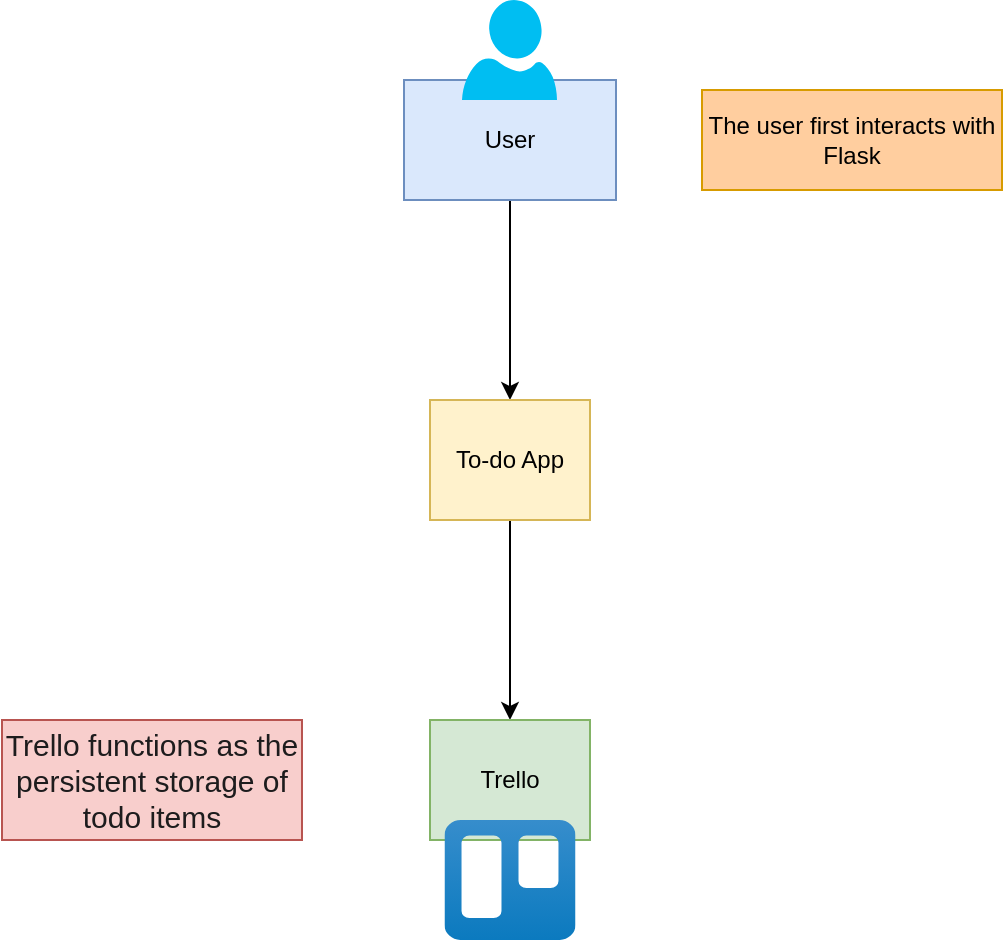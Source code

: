 <mxfile version="14.5.8" type="device"><diagram id="eeOq2QmOV3hE52CrSOIv" name="Page-1"><mxGraphModel dx="2037" dy="1099" grid="1" gridSize="10" guides="1" tooltips="1" connect="1" arrows="1" fold="1" page="1" pageScale="1" pageWidth="827" pageHeight="1169" math="0" shadow="0"><root><mxCell id="0"/><mxCell id="1" parent="0"/><mxCell id="03vKCTc3lj1FN-Q6MAMA-6" value="" style="edgeStyle=orthogonalEdgeStyle;rounded=0;orthogonalLoop=1;jettySize=auto;html=1;" edge="1" parent="1" source="03vKCTc3lj1FN-Q6MAMA-1" target="03vKCTc3lj1FN-Q6MAMA-5"><mxGeometry relative="1" as="geometry"/></mxCell><mxCell id="03vKCTc3lj1FN-Q6MAMA-1" value="User" style="text;html=1;fillColor=#dae8fc;align=center;verticalAlign=middle;whiteSpace=wrap;rounded=0;strokeColor=#6c8ebf;" vertex="1" parent="1"><mxGeometry x="361" y="140" width="106" height="60" as="geometry"/></mxCell><mxCell id="03vKCTc3lj1FN-Q6MAMA-4" value="" style="verticalLabelPosition=bottom;html=1;verticalAlign=top;align=center;strokeColor=none;fillColor=#00BEF2;shape=mxgraph.azure.user;" vertex="1" parent="1"><mxGeometry x="390" y="100" width="47.5" height="50" as="geometry"/></mxCell><mxCell id="03vKCTc3lj1FN-Q6MAMA-8" value="" style="edgeStyle=orthogonalEdgeStyle;rounded=0;orthogonalLoop=1;jettySize=auto;html=1;" edge="1" parent="1" source="03vKCTc3lj1FN-Q6MAMA-5" target="03vKCTc3lj1FN-Q6MAMA-7"><mxGeometry relative="1" as="geometry"/></mxCell><mxCell id="03vKCTc3lj1FN-Q6MAMA-5" value="To-do App&lt;br&gt;" style="text;html=1;fillColor=#fff2cc;align=center;verticalAlign=middle;whiteSpace=wrap;rounded=0;strokeColor=#d6b656;" vertex="1" parent="1"><mxGeometry x="374" y="300" width="80" height="60" as="geometry"/></mxCell><mxCell id="03vKCTc3lj1FN-Q6MAMA-7" value="Trello" style="text;html=1;fillColor=#d5e8d4;align=center;verticalAlign=middle;whiteSpace=wrap;rounded=0;strokeColor=#82b366;" vertex="1" parent="1"><mxGeometry x="374" y="460" width="80" height="60" as="geometry"/></mxCell><mxCell id="03vKCTc3lj1FN-Q6MAMA-9" value="" style="image;image=img/lib/atlassian/Trello_Logo.svg;strokeColor=#000000;" vertex="1" parent="1"><mxGeometry x="381.25" y="510" width="65.5" height="60" as="geometry"/></mxCell><mxCell id="03vKCTc3lj1FN-Q6MAMA-10" value="&lt;span style=&quot;color: rgb(29 , 28 , 29) ; font-size: 15px ; text-align: left&quot;&gt;Trello functions as the persistent storage of todo items&lt;/span&gt;" style="text;html=1;strokeColor=#b85450;fillColor=#f8cecc;align=center;verticalAlign=middle;whiteSpace=wrap;rounded=0;labelBackgroundColor=#F8CECC;" vertex="1" parent="1"><mxGeometry x="160" y="460" width="150" height="60" as="geometry"/></mxCell><mxCell id="03vKCTc3lj1FN-Q6MAMA-11" value="The user first interacts with Flask" style="text;html=1;strokeColor=#d79b00;align=center;verticalAlign=middle;whiteSpace=wrap;rounded=0;labelBackgroundColor=#FFCE9F;fillColor=#FFCE9F;" vertex="1" parent="1"><mxGeometry x="510" y="145" width="150" height="50" as="geometry"/></mxCell></root></mxGraphModel></diagram></mxfile>